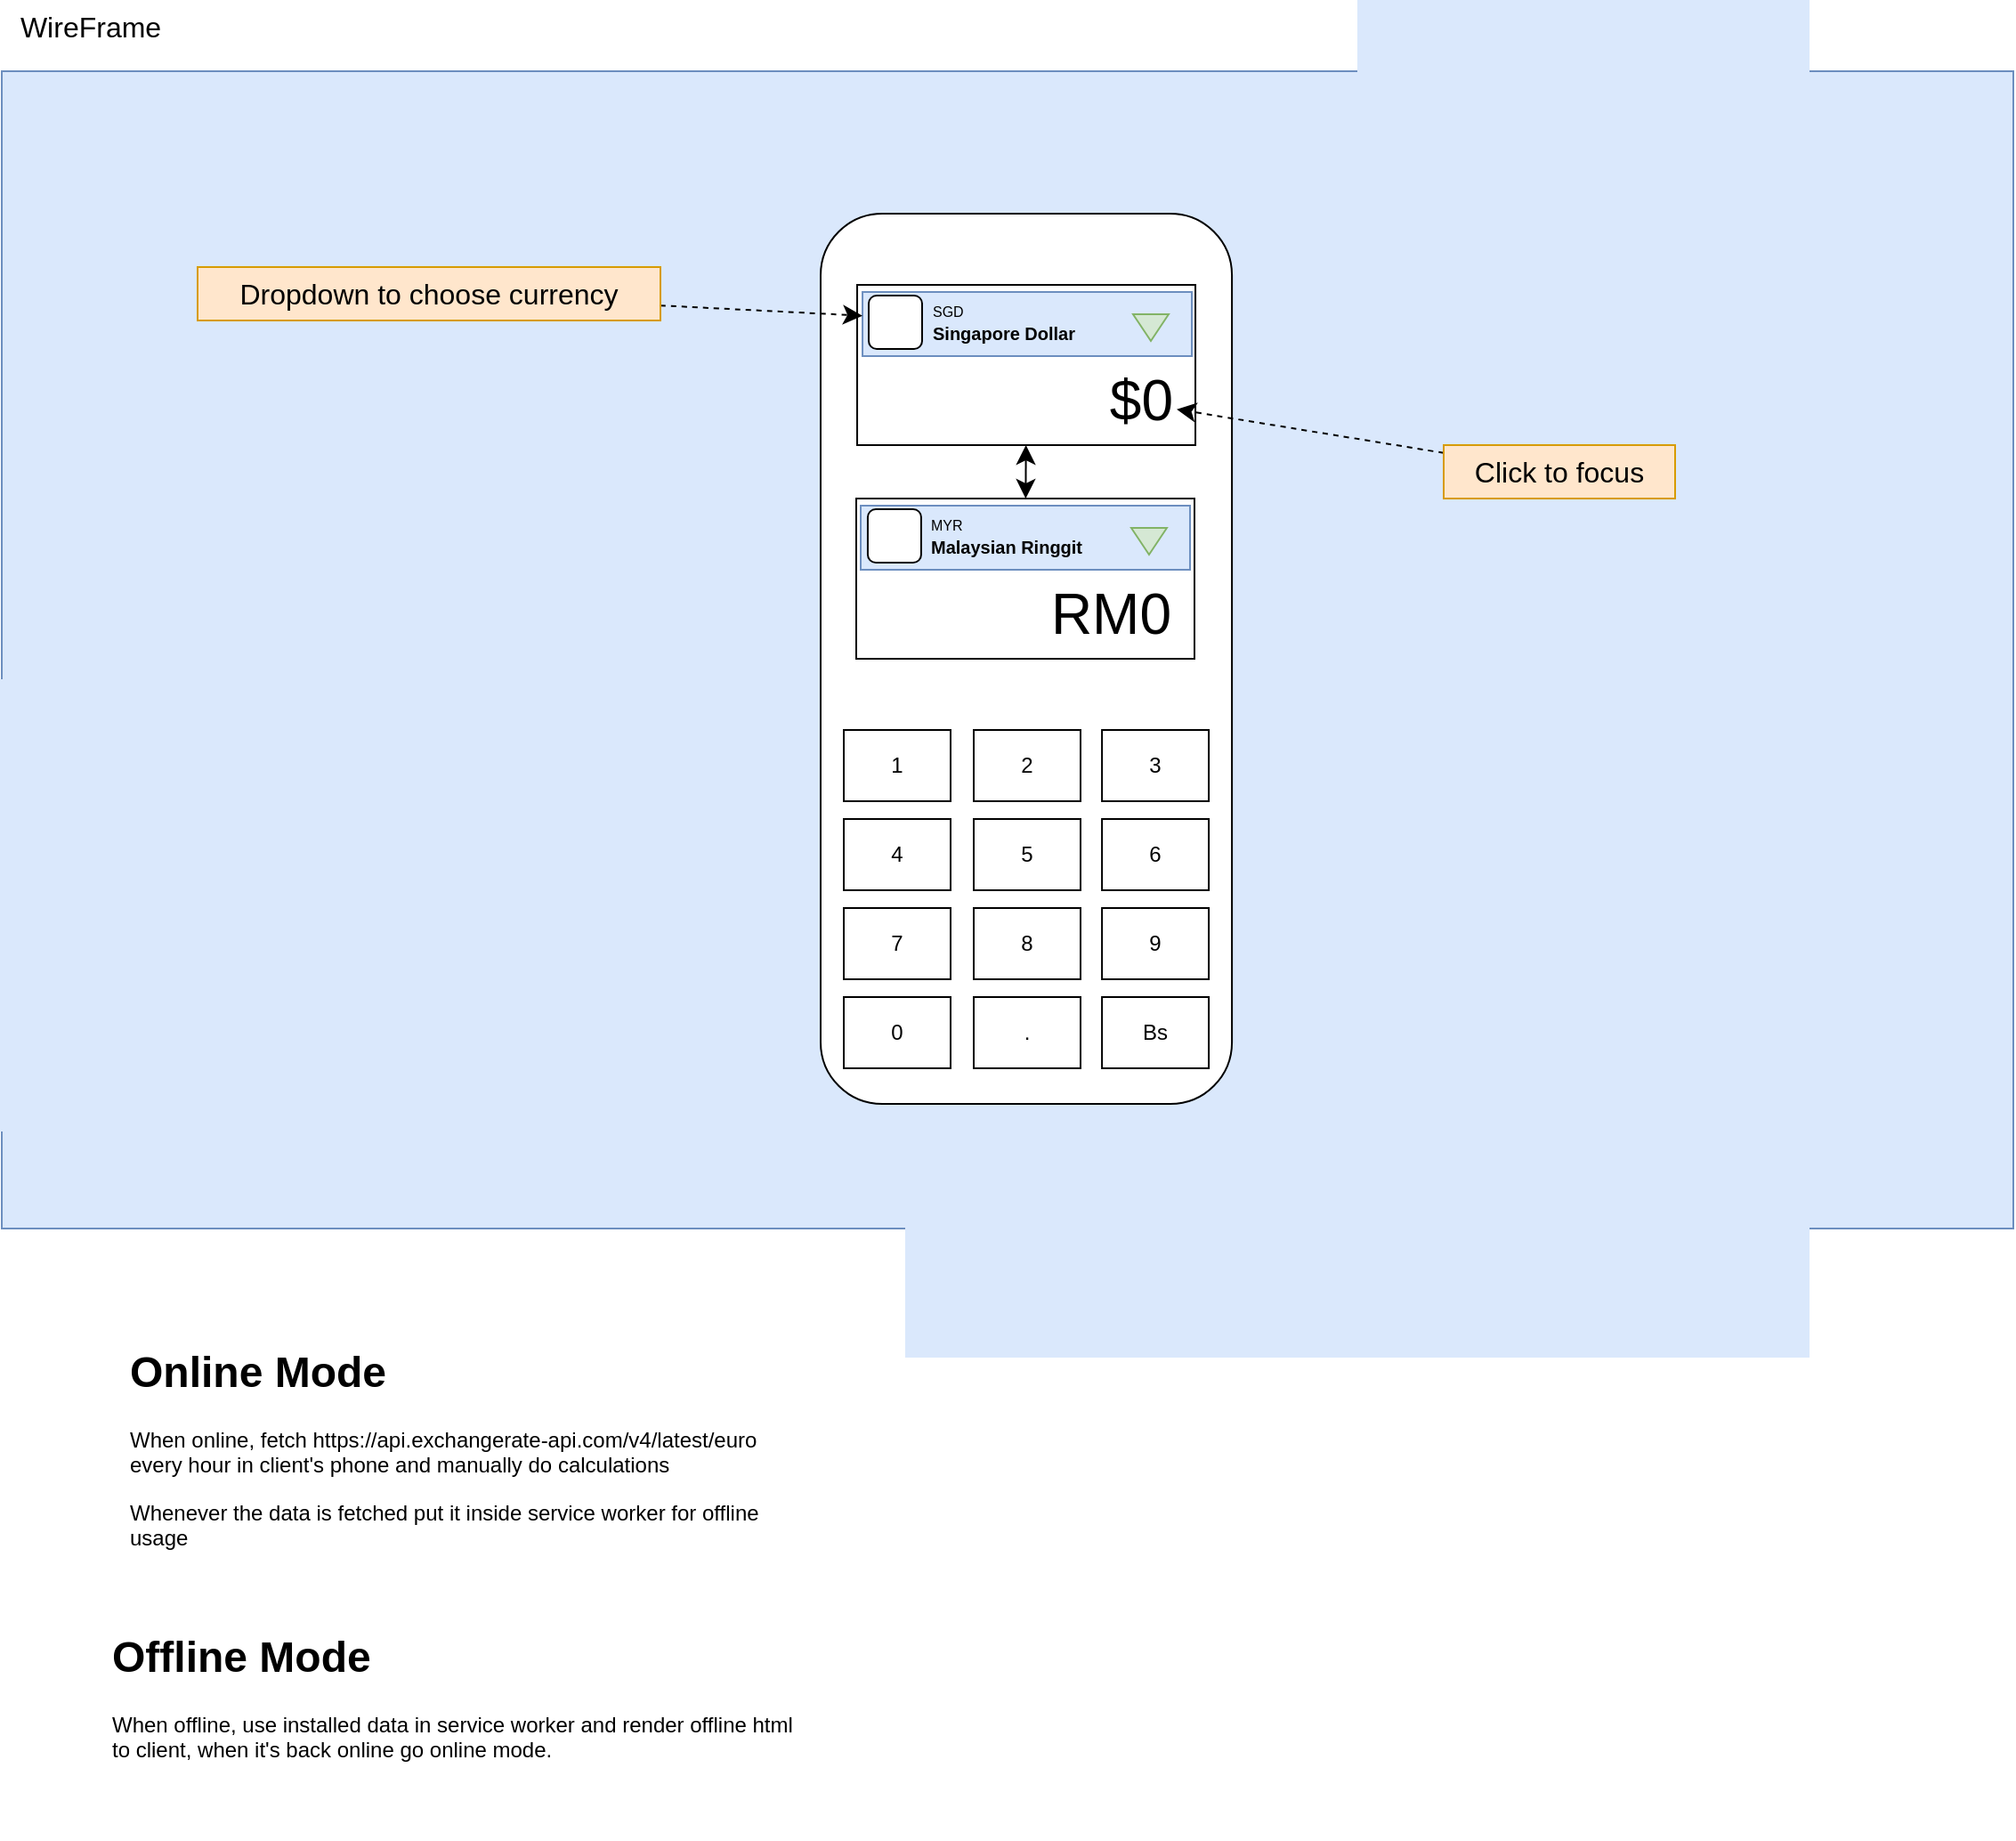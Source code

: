 <mxfile version="24.6.4" type="github">
  <diagram name="Page-1" id="ag6JNuV7a8AcbBvIRJaS">
    <mxGraphModel dx="884" dy="1298" grid="1" gridSize="10" guides="1" tooltips="1" connect="1" arrows="1" fold="1" page="0" pageScale="1" pageWidth="850" pageHeight="1100" math="0" shadow="0">
      <root>
        <mxCell id="0" />
        <mxCell id="1" parent="0" />
        <mxCell id="TvcHqp0yRJ0g6OFCFb6s-81" value="" style="rounded=0;whiteSpace=wrap;html=1;fillColor=#dae8fc;strokeColor=#6c8ebf;" vertex="1" parent="1">
          <mxGeometry x="20" y="-160" width="1130" height="650" as="geometry" />
        </mxCell>
        <mxCell id="TvcHqp0yRJ0g6OFCFb6s-3" value="" style="rounded=1;whiteSpace=wrap;html=1;aspect=fixed;" vertex="1" parent="1">
          <mxGeometry x="480" y="-80" width="231.05" height="500" as="geometry" />
        </mxCell>
        <mxCell id="TvcHqp0yRJ0g6OFCFb6s-23" value="" style="group" vertex="1" connectable="0" parent="1">
          <mxGeometry x="493" y="360" width="205.05" height="40" as="geometry" />
        </mxCell>
        <mxCell id="TvcHqp0yRJ0g6OFCFb6s-24" value="0" style="rounded=0;whiteSpace=wrap;html=1;" vertex="1" parent="TvcHqp0yRJ0g6OFCFb6s-23">
          <mxGeometry width="60" height="40" as="geometry" />
        </mxCell>
        <mxCell id="TvcHqp0yRJ0g6OFCFb6s-25" value="." style="rounded=0;whiteSpace=wrap;html=1;" vertex="1" parent="TvcHqp0yRJ0g6OFCFb6s-23">
          <mxGeometry x="73" width="60" height="40" as="geometry" />
        </mxCell>
        <mxCell id="TvcHqp0yRJ0g6OFCFb6s-26" value="Bs" style="rounded=0;whiteSpace=wrap;html=1;" vertex="1" parent="TvcHqp0yRJ0g6OFCFb6s-23">
          <mxGeometry x="145.05" width="60" height="40" as="geometry" />
        </mxCell>
        <mxCell id="TvcHqp0yRJ0g6OFCFb6s-39" value="" style="group" vertex="1" connectable="0" parent="1">
          <mxGeometry x="493" y="310" width="205.05" height="40" as="geometry" />
        </mxCell>
        <mxCell id="TvcHqp0yRJ0g6OFCFb6s-40" value="7" style="rounded=0;whiteSpace=wrap;html=1;" vertex="1" parent="TvcHqp0yRJ0g6OFCFb6s-39">
          <mxGeometry width="60" height="40" as="geometry" />
        </mxCell>
        <mxCell id="TvcHqp0yRJ0g6OFCFb6s-41" value="8" style="rounded=0;whiteSpace=wrap;html=1;" vertex="1" parent="TvcHqp0yRJ0g6OFCFb6s-39">
          <mxGeometry x="73" width="60" height="40" as="geometry" />
        </mxCell>
        <mxCell id="TvcHqp0yRJ0g6OFCFb6s-42" value="9" style="rounded=0;whiteSpace=wrap;html=1;" vertex="1" parent="TvcHqp0yRJ0g6OFCFb6s-39">
          <mxGeometry x="145.05" width="60" height="40" as="geometry" />
        </mxCell>
        <mxCell id="TvcHqp0yRJ0g6OFCFb6s-43" value="4" style="group" vertex="1" connectable="0" parent="1">
          <mxGeometry x="493" y="260" width="205.05" height="40" as="geometry" />
        </mxCell>
        <mxCell id="TvcHqp0yRJ0g6OFCFb6s-44" value="4" style="rounded=0;whiteSpace=wrap;html=1;" vertex="1" parent="TvcHqp0yRJ0g6OFCFb6s-43">
          <mxGeometry width="60" height="40" as="geometry" />
        </mxCell>
        <mxCell id="TvcHqp0yRJ0g6OFCFb6s-45" value="5" style="rounded=0;whiteSpace=wrap;html=1;" vertex="1" parent="TvcHqp0yRJ0g6OFCFb6s-43">
          <mxGeometry x="73" width="60" height="40" as="geometry" />
        </mxCell>
        <mxCell id="TvcHqp0yRJ0g6OFCFb6s-46" value="6" style="rounded=0;whiteSpace=wrap;html=1;" vertex="1" parent="TvcHqp0yRJ0g6OFCFb6s-43">
          <mxGeometry x="145.05" width="60" height="40" as="geometry" />
        </mxCell>
        <mxCell id="TvcHqp0yRJ0g6OFCFb6s-47" value="7" style="group" vertex="1" connectable="0" parent="1">
          <mxGeometry x="493" y="210" width="205.05" height="40" as="geometry" />
        </mxCell>
        <mxCell id="TvcHqp0yRJ0g6OFCFb6s-48" value="1" style="rounded=0;whiteSpace=wrap;html=1;" vertex="1" parent="TvcHqp0yRJ0g6OFCFb6s-47">
          <mxGeometry width="60" height="40" as="geometry" />
        </mxCell>
        <mxCell id="TvcHqp0yRJ0g6OFCFb6s-49" value="2" style="rounded=0;whiteSpace=wrap;html=1;" vertex="1" parent="TvcHqp0yRJ0g6OFCFb6s-47">
          <mxGeometry x="73" width="60" height="40" as="geometry" />
        </mxCell>
        <mxCell id="TvcHqp0yRJ0g6OFCFb6s-50" value="3" style="rounded=0;whiteSpace=wrap;html=1;" vertex="1" parent="TvcHqp0yRJ0g6OFCFb6s-47">
          <mxGeometry x="145.05" width="60" height="40" as="geometry" />
        </mxCell>
        <mxCell id="TvcHqp0yRJ0g6OFCFb6s-56" value="" style="group" vertex="1" connectable="0" parent="1">
          <mxGeometry x="500.52" y="-40" width="190" height="90" as="geometry" />
        </mxCell>
        <mxCell id="TvcHqp0yRJ0g6OFCFb6s-51" value="" style="rounded=0;whiteSpace=wrap;html=1;" vertex="1" parent="TvcHqp0yRJ0g6OFCFb6s-56">
          <mxGeometry width="190" height="90" as="geometry" />
        </mxCell>
        <mxCell id="TvcHqp0yRJ0g6OFCFb6s-68" value="" style="rounded=0;whiteSpace=wrap;html=1;fillColor=#dae8fc;strokeColor=#6c8ebf;" vertex="1" parent="TvcHqp0yRJ0g6OFCFb6s-56">
          <mxGeometry x="3" y="4" width="185" height="36" as="geometry" />
        </mxCell>
        <mxCell id="TvcHqp0yRJ0g6OFCFb6s-53" value="" style="rounded=1;whiteSpace=wrap;html=1;aspect=fixed;" vertex="1" parent="TvcHqp0yRJ0g6OFCFb6s-56">
          <mxGeometry x="6.48" y="6" width="30" height="30" as="geometry" />
        </mxCell>
        <mxCell id="TvcHqp0yRJ0g6OFCFb6s-54" value="$0" style="text;html=1;align=right;verticalAlign=middle;whiteSpace=wrap;rounded=0;fontSize=32;" vertex="1" parent="TvcHqp0yRJ0g6OFCFb6s-56">
          <mxGeometry x="119.48" y="50" width="60" height="30" as="geometry" />
        </mxCell>
        <mxCell id="TvcHqp0yRJ0g6OFCFb6s-55" value="&lt;font style=&quot;font-size: 8px;&quot;&gt;SGD&lt;/font&gt;&lt;div style=&quot;line-height: 50%;&quot;&gt;&lt;font style=&quot;font-size: 10px;&quot;&gt;&lt;b&gt;Singapore Dollar&lt;/b&gt;&lt;/font&gt;&lt;/div&gt;" style="text;html=1;align=left;verticalAlign=middle;whiteSpace=wrap;rounded=0;fontSize=16;" vertex="1" parent="TvcHqp0yRJ0g6OFCFb6s-56">
          <mxGeometry x="40.01" y="2" width="110" height="30" as="geometry" />
        </mxCell>
        <mxCell id="TvcHqp0yRJ0g6OFCFb6s-69" value="" style="triangle;whiteSpace=wrap;html=1;rotation=90;fillColor=#d5e8d4;strokeColor=#82b366;aspect=fixed;" vertex="1" parent="TvcHqp0yRJ0g6OFCFb6s-56">
          <mxGeometry x="157.48" y="14" width="15" height="20" as="geometry" />
        </mxCell>
        <mxCell id="TvcHqp0yRJ0g6OFCFb6s-62" value="" style="group" vertex="1" connectable="0" parent="1">
          <mxGeometry x="500" y="80" width="190" height="90" as="geometry" />
        </mxCell>
        <mxCell id="TvcHqp0yRJ0g6OFCFb6s-63" value="" style="rounded=0;whiteSpace=wrap;html=1;" vertex="1" parent="TvcHqp0yRJ0g6OFCFb6s-62">
          <mxGeometry width="190" height="90" as="geometry" />
        </mxCell>
        <mxCell id="TvcHqp0yRJ0g6OFCFb6s-75" value="" style="rounded=0;whiteSpace=wrap;html=1;fillColor=#dae8fc;strokeColor=#6c8ebf;" vertex="1" parent="TvcHqp0yRJ0g6OFCFb6s-62">
          <mxGeometry x="2.51" y="4" width="185" height="36" as="geometry" />
        </mxCell>
        <mxCell id="TvcHqp0yRJ0g6OFCFb6s-64" value="" style="rounded=1;whiteSpace=wrap;html=1;aspect=fixed;" vertex="1" parent="TvcHqp0yRJ0g6OFCFb6s-62">
          <mxGeometry x="6.48" y="6" width="30" height="30" as="geometry" />
        </mxCell>
        <mxCell id="TvcHqp0yRJ0g6OFCFb6s-65" value="RM0" style="text;html=1;align=right;verticalAlign=middle;whiteSpace=wrap;rounded=0;fontSize=32;" vertex="1" parent="TvcHqp0yRJ0g6OFCFb6s-62">
          <mxGeometry x="119.48" y="50" width="60" height="30" as="geometry" />
        </mxCell>
        <mxCell id="TvcHqp0yRJ0g6OFCFb6s-66" value="&lt;font style=&quot;font-size: 8px;&quot;&gt;MYR&lt;/font&gt;&lt;div style=&quot;line-height: 50%;&quot;&gt;&lt;font style=&quot;font-size: 10px;&quot;&gt;&lt;b&gt;Malaysian Ringgit&lt;/b&gt;&lt;/font&gt;&lt;/div&gt;" style="text;html=1;align=left;verticalAlign=middle;whiteSpace=wrap;rounded=0;fontSize=16;" vertex="1" parent="TvcHqp0yRJ0g6OFCFb6s-62">
          <mxGeometry x="40.01" y="2" width="110" height="30" as="geometry" />
        </mxCell>
        <mxCell id="TvcHqp0yRJ0g6OFCFb6s-76" value="" style="triangle;whiteSpace=wrap;html=1;rotation=90;fillColor=#d5e8d4;strokeColor=#82b366;aspect=fixed;" vertex="1" parent="TvcHqp0yRJ0g6OFCFb6s-62">
          <mxGeometry x="156.99" y="14" width="15" height="20" as="geometry" />
        </mxCell>
        <mxCell id="TvcHqp0yRJ0g6OFCFb6s-72" style="edgeStyle=none;curved=1;rounded=0;orthogonalLoop=1;jettySize=auto;html=1;fontSize=12;startSize=8;endSize=8;dashed=1;" edge="1" parent="1" source="TvcHqp0yRJ0g6OFCFb6s-70" target="TvcHqp0yRJ0g6OFCFb6s-68">
          <mxGeometry relative="1" as="geometry" />
        </mxCell>
        <mxCell id="TvcHqp0yRJ0g6OFCFb6s-70" value="Dropdown to choose currency" style="text;html=1;align=center;verticalAlign=middle;whiteSpace=wrap;rounded=0;fontSize=16;fillColor=#ffe6cc;strokeColor=#d79b00;" vertex="1" parent="1">
          <mxGeometry x="130" y="-50" width="260" height="30" as="geometry" />
        </mxCell>
        <mxCell id="TvcHqp0yRJ0g6OFCFb6s-74" style="edgeStyle=none;curved=1;rounded=0;orthogonalLoop=1;jettySize=auto;html=1;fontSize=12;startSize=8;endSize=8;startArrow=classic;startFill=1;" edge="1" parent="1" source="TvcHqp0yRJ0g6OFCFb6s-51" target="TvcHqp0yRJ0g6OFCFb6s-63">
          <mxGeometry relative="1" as="geometry" />
        </mxCell>
        <mxCell id="TvcHqp0yRJ0g6OFCFb6s-78" style="edgeStyle=none;curved=1;rounded=0;orthogonalLoop=1;jettySize=auto;html=1;fontSize=12;startSize=8;endSize=8;dashed=1;" edge="1" parent="1" source="TvcHqp0yRJ0g6OFCFb6s-77" target="TvcHqp0yRJ0g6OFCFb6s-54">
          <mxGeometry relative="1" as="geometry" />
        </mxCell>
        <mxCell id="TvcHqp0yRJ0g6OFCFb6s-77" value="Click to focus" style="text;html=1;align=center;verticalAlign=middle;whiteSpace=wrap;rounded=0;fontSize=16;fillColor=#ffe6cc;strokeColor=#d79b00;" vertex="1" parent="1">
          <mxGeometry x="830" y="50" width="130" height="30" as="geometry" />
        </mxCell>
        <mxCell id="TvcHqp0yRJ0g6OFCFb6s-82" value="WireFrame" style="text;html=1;align=center;verticalAlign=middle;whiteSpace=wrap;rounded=0;fontSize=16;" vertex="1" parent="1">
          <mxGeometry x="40" y="-200" width="60" height="30" as="geometry" />
        </mxCell>
        <mxCell id="TvcHqp0yRJ0g6OFCFb6s-84" value="&lt;h1 style=&quot;margin-top: 0px;&quot;&gt;Online Mode&lt;/h1&gt;&lt;p&gt;When online, fetch&amp;nbsp;https://api.exchangerate-api.com/v4/latest/euro every hour in client&#39;s phone and manually do calculations&lt;/p&gt;&lt;p&gt;Whenever the data is fetched put it inside service worker for offline usage&lt;/p&gt;" style="text;html=1;whiteSpace=wrap;overflow=hidden;rounded=0;" vertex="1" parent="1">
          <mxGeometry x="90" y="550" width="380" height="120" as="geometry" />
        </mxCell>
        <mxCell id="TvcHqp0yRJ0g6OFCFb6s-85" value="&lt;h1 style=&quot;margin-top: 0px;&quot;&gt;Offline Mode&lt;/h1&gt;&lt;p&gt;When offline, use installed data in service worker and render offline html to client, when it&#39;s back online go online mode.&lt;/p&gt;" style="text;html=1;whiteSpace=wrap;overflow=hidden;rounded=0;" vertex="1" parent="1">
          <mxGeometry x="80" y="710" width="390" height="120" as="geometry" />
        </mxCell>
      </root>
    </mxGraphModel>
  </diagram>
</mxfile>
